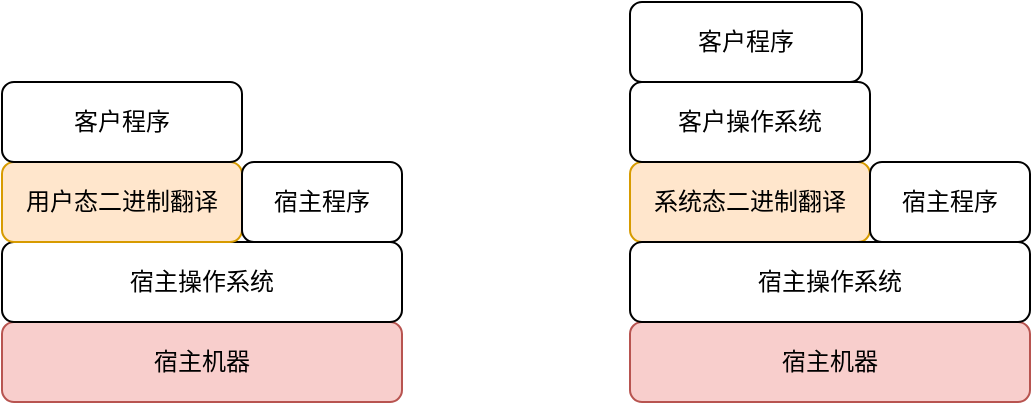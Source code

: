 <mxfile>
    <diagram id="D4gepGXhUXd-UrXIAp4S" name="第 1 页">
        <mxGraphModel dx="1130" dy="504" grid="1" gridSize="10" guides="1" tooltips="1" connect="1" arrows="1" fold="1" page="1" pageScale="1" pageWidth="827" pageHeight="1169" math="0" shadow="0">
            <root>
                <mxCell id="0"/>
                <mxCell id="1" parent="0"/>
                <mxCell id="2" value="宿主机器" style="rounded=1;whiteSpace=wrap;html=1;fillColor=#f8cecc;strokeColor=#b85450;" vertex="1" parent="1">
                    <mxGeometry x="40" y="280" width="200" height="40" as="geometry"/>
                </mxCell>
                <mxCell id="3" value="宿主操作系统" style="rounded=1;whiteSpace=wrap;html=1;" vertex="1" parent="1">
                    <mxGeometry x="40" y="240" width="200" height="40" as="geometry"/>
                </mxCell>
                <mxCell id="4" value="用户态二进制翻译" style="rounded=1;whiteSpace=wrap;html=1;fillColor=#ffe6cc;strokeColor=#d79b00;" vertex="1" parent="1">
                    <mxGeometry x="40" y="200" width="120" height="40" as="geometry"/>
                </mxCell>
                <mxCell id="5" value="客户程序" style="rounded=1;whiteSpace=wrap;html=1;" vertex="1" parent="1">
                    <mxGeometry x="40" y="160" width="120" height="40" as="geometry"/>
                </mxCell>
                <mxCell id="7" value="系统态二进制翻译" style="rounded=1;whiteSpace=wrap;html=1;fillColor=#ffe6cc;strokeColor=#d79b00;" vertex="1" parent="1">
                    <mxGeometry x="354" y="200" width="120" height="40" as="geometry"/>
                </mxCell>
                <mxCell id="8" value="客户操作系统" style="rounded=1;whiteSpace=wrap;html=1;" vertex="1" parent="1">
                    <mxGeometry x="354" y="160" width="120" height="40" as="geometry"/>
                </mxCell>
                <mxCell id="9" value="客户程序" style="rounded=1;whiteSpace=wrap;html=1;" vertex="1" parent="1">
                    <mxGeometry x="354" y="120" width="116" height="40" as="geometry"/>
                </mxCell>
                <mxCell id="11" value="宿主程序" style="rounded=1;whiteSpace=wrap;html=1;" vertex="1" parent="1">
                    <mxGeometry x="160" y="200" width="80" height="40" as="geometry"/>
                </mxCell>
                <mxCell id="15" value="宿主程序" style="rounded=1;whiteSpace=wrap;html=1;" vertex="1" parent="1">
                    <mxGeometry x="474" y="200" width="80" height="40" as="geometry"/>
                </mxCell>
                <mxCell id="16" value="宿主机器" style="rounded=1;whiteSpace=wrap;html=1;fillColor=#f8cecc;strokeColor=#b85450;" vertex="1" parent="1">
                    <mxGeometry x="354" y="280" width="200" height="40" as="geometry"/>
                </mxCell>
                <mxCell id="17" value="宿主操作系统" style="rounded=1;whiteSpace=wrap;html=1;" vertex="1" parent="1">
                    <mxGeometry x="354" y="240" width="200" height="40" as="geometry"/>
                </mxCell>
            </root>
        </mxGraphModel>
    </diagram>
</mxfile>